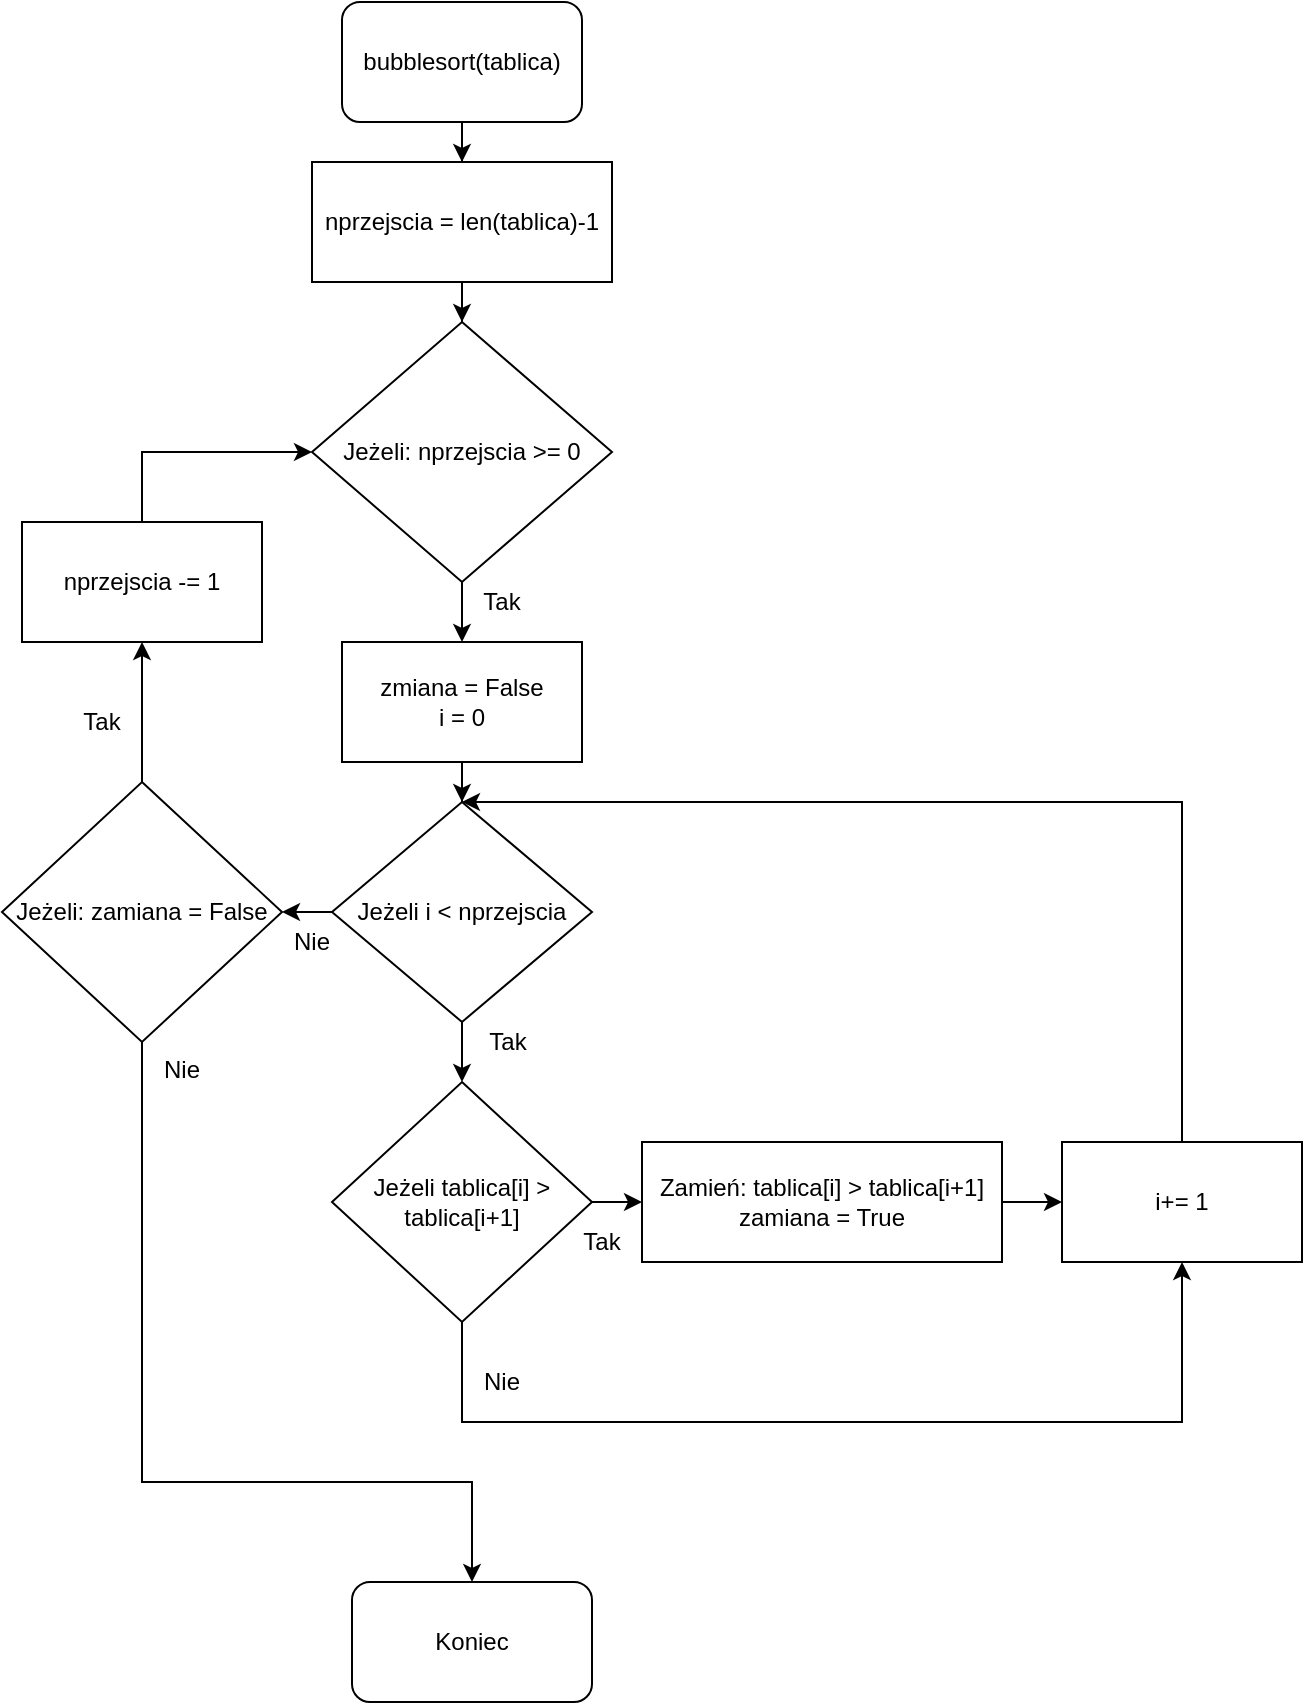 <mxfile version="12.3.7" type="github" pages="1">
  <diagram id="4jRQUYquttkNvS8Vm6yL" name="Page-1">
    <mxGraphModel dx="1648" dy="780" grid="1" gridSize="10" guides="1" tooltips="1" connect="1" arrows="1" fold="1" page="1" pageScale="1" pageWidth="827" pageHeight="1169" math="0" shadow="0">
      <root>
        <mxCell id="0"/>
        <mxCell id="1" parent="0"/>
        <mxCell id="1gOLqK51efF9muIZ5HV7-5" value="" style="edgeStyle=orthogonalEdgeStyle;rounded=0;orthogonalLoop=1;jettySize=auto;html=1;" edge="1" parent="1" source="1gOLqK51efF9muIZ5HV7-1" target="1gOLqK51efF9muIZ5HV7-2">
          <mxGeometry relative="1" as="geometry"/>
        </mxCell>
        <mxCell id="1gOLqK51efF9muIZ5HV7-1" value="bubblesort(tablica)" style="rounded=1;whiteSpace=wrap;html=1;" vertex="1" parent="1">
          <mxGeometry x="310" y="40" width="120" height="60" as="geometry"/>
        </mxCell>
        <mxCell id="1gOLqK51efF9muIZ5HV7-4" value="" style="edgeStyle=orthogonalEdgeStyle;rounded=0;orthogonalLoop=1;jettySize=auto;html=1;" edge="1" parent="1" source="1gOLqK51efF9muIZ5HV7-2" target="1gOLqK51efF9muIZ5HV7-3">
          <mxGeometry relative="1" as="geometry"/>
        </mxCell>
        <mxCell id="1gOLqK51efF9muIZ5HV7-2" value="nprzejscia = len(tablica)-1" style="rounded=0;whiteSpace=wrap;html=1;" vertex="1" parent="1">
          <mxGeometry x="295" y="120" width="150" height="60" as="geometry"/>
        </mxCell>
        <mxCell id="1gOLqK51efF9muIZ5HV7-10" value="" style="edgeStyle=orthogonalEdgeStyle;rounded=0;orthogonalLoop=1;jettySize=auto;html=1;" edge="1" parent="1" source="1gOLqK51efF9muIZ5HV7-3" target="1gOLqK51efF9muIZ5HV7-8">
          <mxGeometry relative="1" as="geometry"/>
        </mxCell>
        <mxCell id="1gOLqK51efF9muIZ5HV7-3" value="Jeżeli: nprzejscia &amp;gt;= 0" style="rhombus;whiteSpace=wrap;html=1;" vertex="1" parent="1">
          <mxGeometry x="295" y="200" width="150" height="130" as="geometry"/>
        </mxCell>
        <mxCell id="1gOLqK51efF9muIZ5HV7-7" value="Tak" style="text;html=1;strokeColor=none;fillColor=none;align=center;verticalAlign=middle;whiteSpace=wrap;rounded=0;" vertex="1" parent="1">
          <mxGeometry x="370" y="330" width="40" height="20" as="geometry"/>
        </mxCell>
        <mxCell id="1gOLqK51efF9muIZ5HV7-11" value="" style="edgeStyle=orthogonalEdgeStyle;rounded=0;orthogonalLoop=1;jettySize=auto;html=1;" edge="1" parent="1" source="1gOLqK51efF9muIZ5HV7-8" target="1gOLqK51efF9muIZ5HV7-9">
          <mxGeometry relative="1" as="geometry"/>
        </mxCell>
        <mxCell id="1gOLqK51efF9muIZ5HV7-8" value="zmiana = False&lt;br&gt;i = 0" style="rounded=0;whiteSpace=wrap;html=1;" vertex="1" parent="1">
          <mxGeometry x="310" y="360" width="120" height="60" as="geometry"/>
        </mxCell>
        <mxCell id="1gOLqK51efF9muIZ5HV7-14" value="" style="edgeStyle=orthogonalEdgeStyle;rounded=0;orthogonalLoop=1;jettySize=auto;html=1;" edge="1" parent="1" source="1gOLqK51efF9muIZ5HV7-9" target="1gOLqK51efF9muIZ5HV7-13">
          <mxGeometry relative="1" as="geometry"/>
        </mxCell>
        <mxCell id="1gOLqK51efF9muIZ5HV7-30" value="" style="edgeStyle=orthogonalEdgeStyle;rounded=0;orthogonalLoop=1;jettySize=auto;html=1;" edge="1" parent="1" source="1gOLqK51efF9muIZ5HV7-9" target="1gOLqK51efF9muIZ5HV7-29">
          <mxGeometry relative="1" as="geometry"/>
        </mxCell>
        <mxCell id="1gOLqK51efF9muIZ5HV7-9" value="Jeżeli i &amp;lt; nprzejscia" style="rhombus;whiteSpace=wrap;html=1;" vertex="1" parent="1">
          <mxGeometry x="305" y="440" width="130" height="110" as="geometry"/>
        </mxCell>
        <mxCell id="1gOLqK51efF9muIZ5HV7-38" style="edgeStyle=orthogonalEdgeStyle;rounded=0;orthogonalLoop=1;jettySize=auto;html=1;" edge="1" parent="1" source="1gOLqK51efF9muIZ5HV7-29" target="1gOLqK51efF9muIZ5HV7-34">
          <mxGeometry relative="1" as="geometry">
            <Array as="points">
              <mxPoint x="210" y="780"/>
              <mxPoint x="375" y="780"/>
            </Array>
          </mxGeometry>
        </mxCell>
        <mxCell id="1gOLqK51efF9muIZ5HV7-42" style="edgeStyle=orthogonalEdgeStyle;rounded=0;orthogonalLoop=1;jettySize=auto;html=1;entryX=0.5;entryY=1;entryDx=0;entryDy=0;" edge="1" parent="1" source="1gOLqK51efF9muIZ5HV7-29" target="1gOLqK51efF9muIZ5HV7-39">
          <mxGeometry relative="1" as="geometry"/>
        </mxCell>
        <mxCell id="1gOLqK51efF9muIZ5HV7-29" value="Jeżeli: zamiana = False" style="rhombus;whiteSpace=wrap;html=1;" vertex="1" parent="1">
          <mxGeometry x="140" y="430" width="140" height="130" as="geometry"/>
        </mxCell>
        <mxCell id="1gOLqK51efF9muIZ5HV7-16" value="" style="edgeStyle=orthogonalEdgeStyle;rounded=0;orthogonalLoop=1;jettySize=auto;html=1;" edge="1" parent="1" source="1gOLqK51efF9muIZ5HV7-13" target="1gOLqK51efF9muIZ5HV7-15">
          <mxGeometry relative="1" as="geometry"/>
        </mxCell>
        <mxCell id="1gOLqK51efF9muIZ5HV7-23" style="edgeStyle=orthogonalEdgeStyle;rounded=0;orthogonalLoop=1;jettySize=auto;html=1;entryX=0.5;entryY=1;entryDx=0;entryDy=0;" edge="1" parent="1" source="1gOLqK51efF9muIZ5HV7-13" target="1gOLqK51efF9muIZ5HV7-21">
          <mxGeometry relative="1" as="geometry">
            <mxPoint x="720" y="760" as="targetPoint"/>
            <Array as="points">
              <mxPoint x="370" y="750"/>
              <mxPoint x="730" y="750"/>
            </Array>
          </mxGeometry>
        </mxCell>
        <mxCell id="1gOLqK51efF9muIZ5HV7-13" value="Jeżeli tablica[i] &amp;gt; tablica[i+1]" style="rhombus;whiteSpace=wrap;html=1;" vertex="1" parent="1">
          <mxGeometry x="305" y="580" width="130" height="120" as="geometry"/>
        </mxCell>
        <mxCell id="1gOLqK51efF9muIZ5HV7-24" value="" style="edgeStyle=orthogonalEdgeStyle;rounded=0;orthogonalLoop=1;jettySize=auto;html=1;" edge="1" parent="1" source="1gOLqK51efF9muIZ5HV7-15" target="1gOLqK51efF9muIZ5HV7-21">
          <mxGeometry relative="1" as="geometry"/>
        </mxCell>
        <mxCell id="1gOLqK51efF9muIZ5HV7-15" value="Zamień: tablica[i] &amp;gt; tablica[i+1]&lt;br&gt;zamiana = True" style="rounded=0;whiteSpace=wrap;html=1;" vertex="1" parent="1">
          <mxGeometry x="460" y="610" width="180" height="60" as="geometry"/>
        </mxCell>
        <mxCell id="1gOLqK51efF9muIZ5HV7-17" value="Tak" style="text;html=1;strokeColor=none;fillColor=none;align=center;verticalAlign=middle;whiteSpace=wrap;rounded=0;" vertex="1" parent="1">
          <mxGeometry x="420" y="650" width="40" height="20" as="geometry"/>
        </mxCell>
        <mxCell id="1gOLqK51efF9muIZ5HV7-18" value="Tak" style="text;html=1;strokeColor=none;fillColor=none;align=center;verticalAlign=middle;whiteSpace=wrap;rounded=0;" vertex="1" parent="1">
          <mxGeometry x="373" y="550" width="40" height="20" as="geometry"/>
        </mxCell>
        <mxCell id="1gOLqK51efF9muIZ5HV7-20" value="Nie&lt;br&gt;" style="text;html=1;strokeColor=none;fillColor=none;align=center;verticalAlign=middle;whiteSpace=wrap;rounded=0;" vertex="1" parent="1">
          <mxGeometry x="370" y="720" width="40" height="20" as="geometry"/>
        </mxCell>
        <mxCell id="1gOLqK51efF9muIZ5HV7-26" value="" style="edgeStyle=orthogonalEdgeStyle;rounded=0;orthogonalLoop=1;jettySize=auto;html=1;entryX=0.5;entryY=0;entryDx=0;entryDy=0;" edge="1" parent="1" source="1gOLqK51efF9muIZ5HV7-21" target="1gOLqK51efF9muIZ5HV7-9">
          <mxGeometry relative="1" as="geometry">
            <mxPoint x="730" y="450" as="targetPoint"/>
            <Array as="points">
              <mxPoint x="730" y="440"/>
            </Array>
          </mxGeometry>
        </mxCell>
        <mxCell id="1gOLqK51efF9muIZ5HV7-21" value="i+= 1" style="rounded=0;whiteSpace=wrap;html=1;" vertex="1" parent="1">
          <mxGeometry x="670" y="610" width="120" height="60" as="geometry"/>
        </mxCell>
        <mxCell id="1gOLqK51efF9muIZ5HV7-27" value="Nie&lt;br&gt;" style="text;html=1;strokeColor=none;fillColor=none;align=center;verticalAlign=middle;whiteSpace=wrap;rounded=0;" vertex="1" parent="1">
          <mxGeometry x="275" y="500" width="40" height="20" as="geometry"/>
        </mxCell>
        <mxCell id="1gOLqK51efF9muIZ5HV7-34" value="Koniec" style="rounded=1;whiteSpace=wrap;html=1;" vertex="1" parent="1">
          <mxGeometry x="315" y="830" width="120" height="60" as="geometry"/>
        </mxCell>
        <mxCell id="1gOLqK51efF9muIZ5HV7-35" value="Nie&lt;br&gt;" style="text;html=1;strokeColor=none;fillColor=none;align=center;verticalAlign=middle;whiteSpace=wrap;rounded=0;" vertex="1" parent="1">
          <mxGeometry x="210" y="564" width="40" height="20" as="geometry"/>
        </mxCell>
        <mxCell id="1gOLqK51efF9muIZ5HV7-43" style="edgeStyle=orthogonalEdgeStyle;rounded=0;orthogonalLoop=1;jettySize=auto;html=1;entryX=0;entryY=0.5;entryDx=0;entryDy=0;" edge="1" parent="1" source="1gOLqK51efF9muIZ5HV7-39" target="1gOLqK51efF9muIZ5HV7-3">
          <mxGeometry relative="1" as="geometry">
            <Array as="points">
              <mxPoint x="210" y="265"/>
            </Array>
          </mxGeometry>
        </mxCell>
        <mxCell id="1gOLqK51efF9muIZ5HV7-39" value="nprzejscia -= 1" style="rounded=0;whiteSpace=wrap;html=1;" vertex="1" parent="1">
          <mxGeometry x="150" y="300" width="120" height="60" as="geometry"/>
        </mxCell>
        <mxCell id="1gOLqK51efF9muIZ5HV7-40" value="Tak" style="text;html=1;strokeColor=none;fillColor=none;align=center;verticalAlign=middle;whiteSpace=wrap;rounded=0;" vertex="1" parent="1">
          <mxGeometry x="170" y="390" width="40" height="20" as="geometry"/>
        </mxCell>
      </root>
    </mxGraphModel>
  </diagram>
</mxfile>
